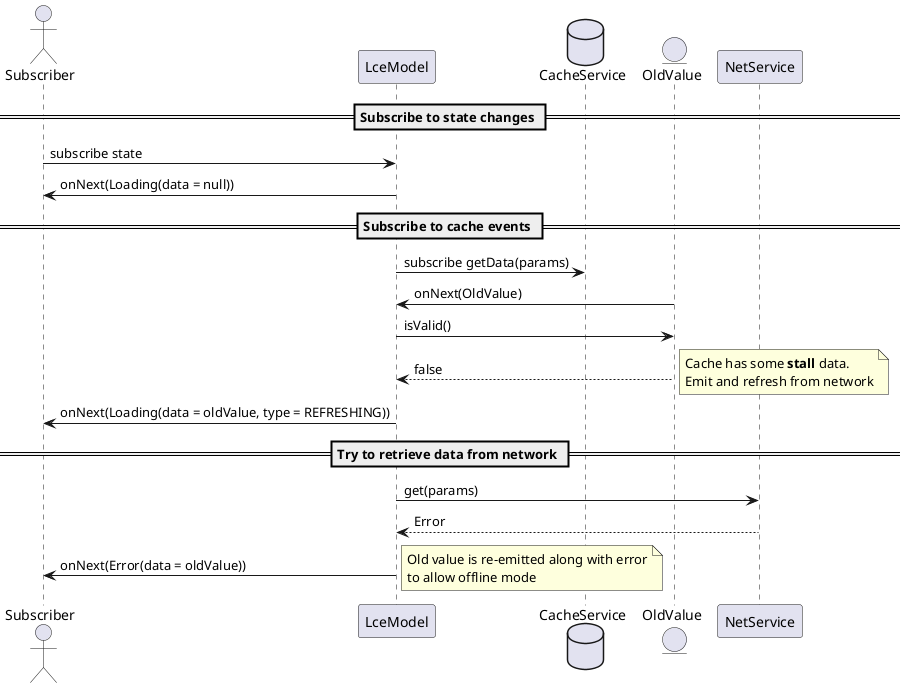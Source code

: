 @startuml
Actor Subscriber
Participant LceModel
Database CacheService
Entity OldValue
Participant NetService

== Subscribe to state changes ==
Subscriber -> LceModel: subscribe state
LceModel -> Subscriber: onNext(Loading(data = null))
== Subscribe to cache events ==
LceModel -> CacheService: subscribe getData(params)
LceModel <- OldValue: onNext(OldValue)
LceModel -> OldValue: isValid()
LceModel <-- OldValue: false
note right
    Cache has some **stall** data.
    Emit and refresh from network
end note
LceModel -> Subscriber: onNext(Loading(data = oldValue, type = REFRESHING))
== Try to retrieve data from network ==
LceModel -> NetService: get(params)
LceModel <-- NetService: Error
LceModel -> Subscriber: onNext(Error(data = oldValue))
note right
    Old value is re-emitted along with error
    to allow offline mode
end note
@enduml